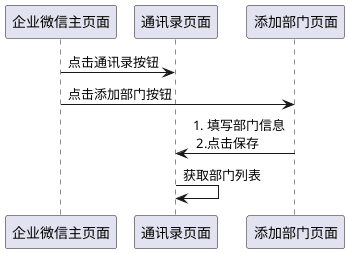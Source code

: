 @startuml

participant 企业微信主页面 as main

participant 通讯录页面 as contact

participant 添加部门页面 as Dept

main -> contact: 点击通讯录按钮
main -> Dept: 点击添加部门按钮
Dept -> contact : 1. 填写部门信息 \n 2.点击保存
contact -> contact: 获取部门列表
@enduml